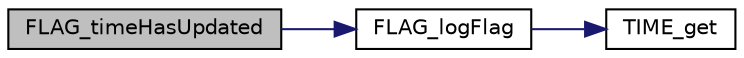 digraph "FLAG_timeHasUpdated"
{
 // LATEX_PDF_SIZE
  edge [fontname="Helvetica",fontsize="10",labelfontname="Helvetica",labelfontsize="10"];
  node [fontname="Helvetica",fontsize="10",shape=record];
  rankdir="LR";
  Node1 [label="FLAG_timeHasUpdated",height=0.2,width=0.4,color="black", fillcolor="grey75", style="filled", fontcolor="black",tooltip=" "];
  Node1 -> Node2 [color="midnightblue",fontsize="10",style="solid",fontname="Helvetica"];
  Node2 [label="FLAG_logFlag",height=0.2,width=0.4,color="black", fillcolor="white", style="filled",URL="$flag_8c.html#aa1dbaf2631cf74d8be01d658469703bd",tooltip=" "];
  Node2 -> Node3 [color="midnightblue",fontsize="10",style="solid",fontname="Helvetica"];
  Node3 [label="TIME_get",height=0.2,width=0.4,color="black", fillcolor="white", style="filled",URL="$time_8c.html#a1ca2585daaf0d210adde4129c7454bee",tooltip=" "];
}
